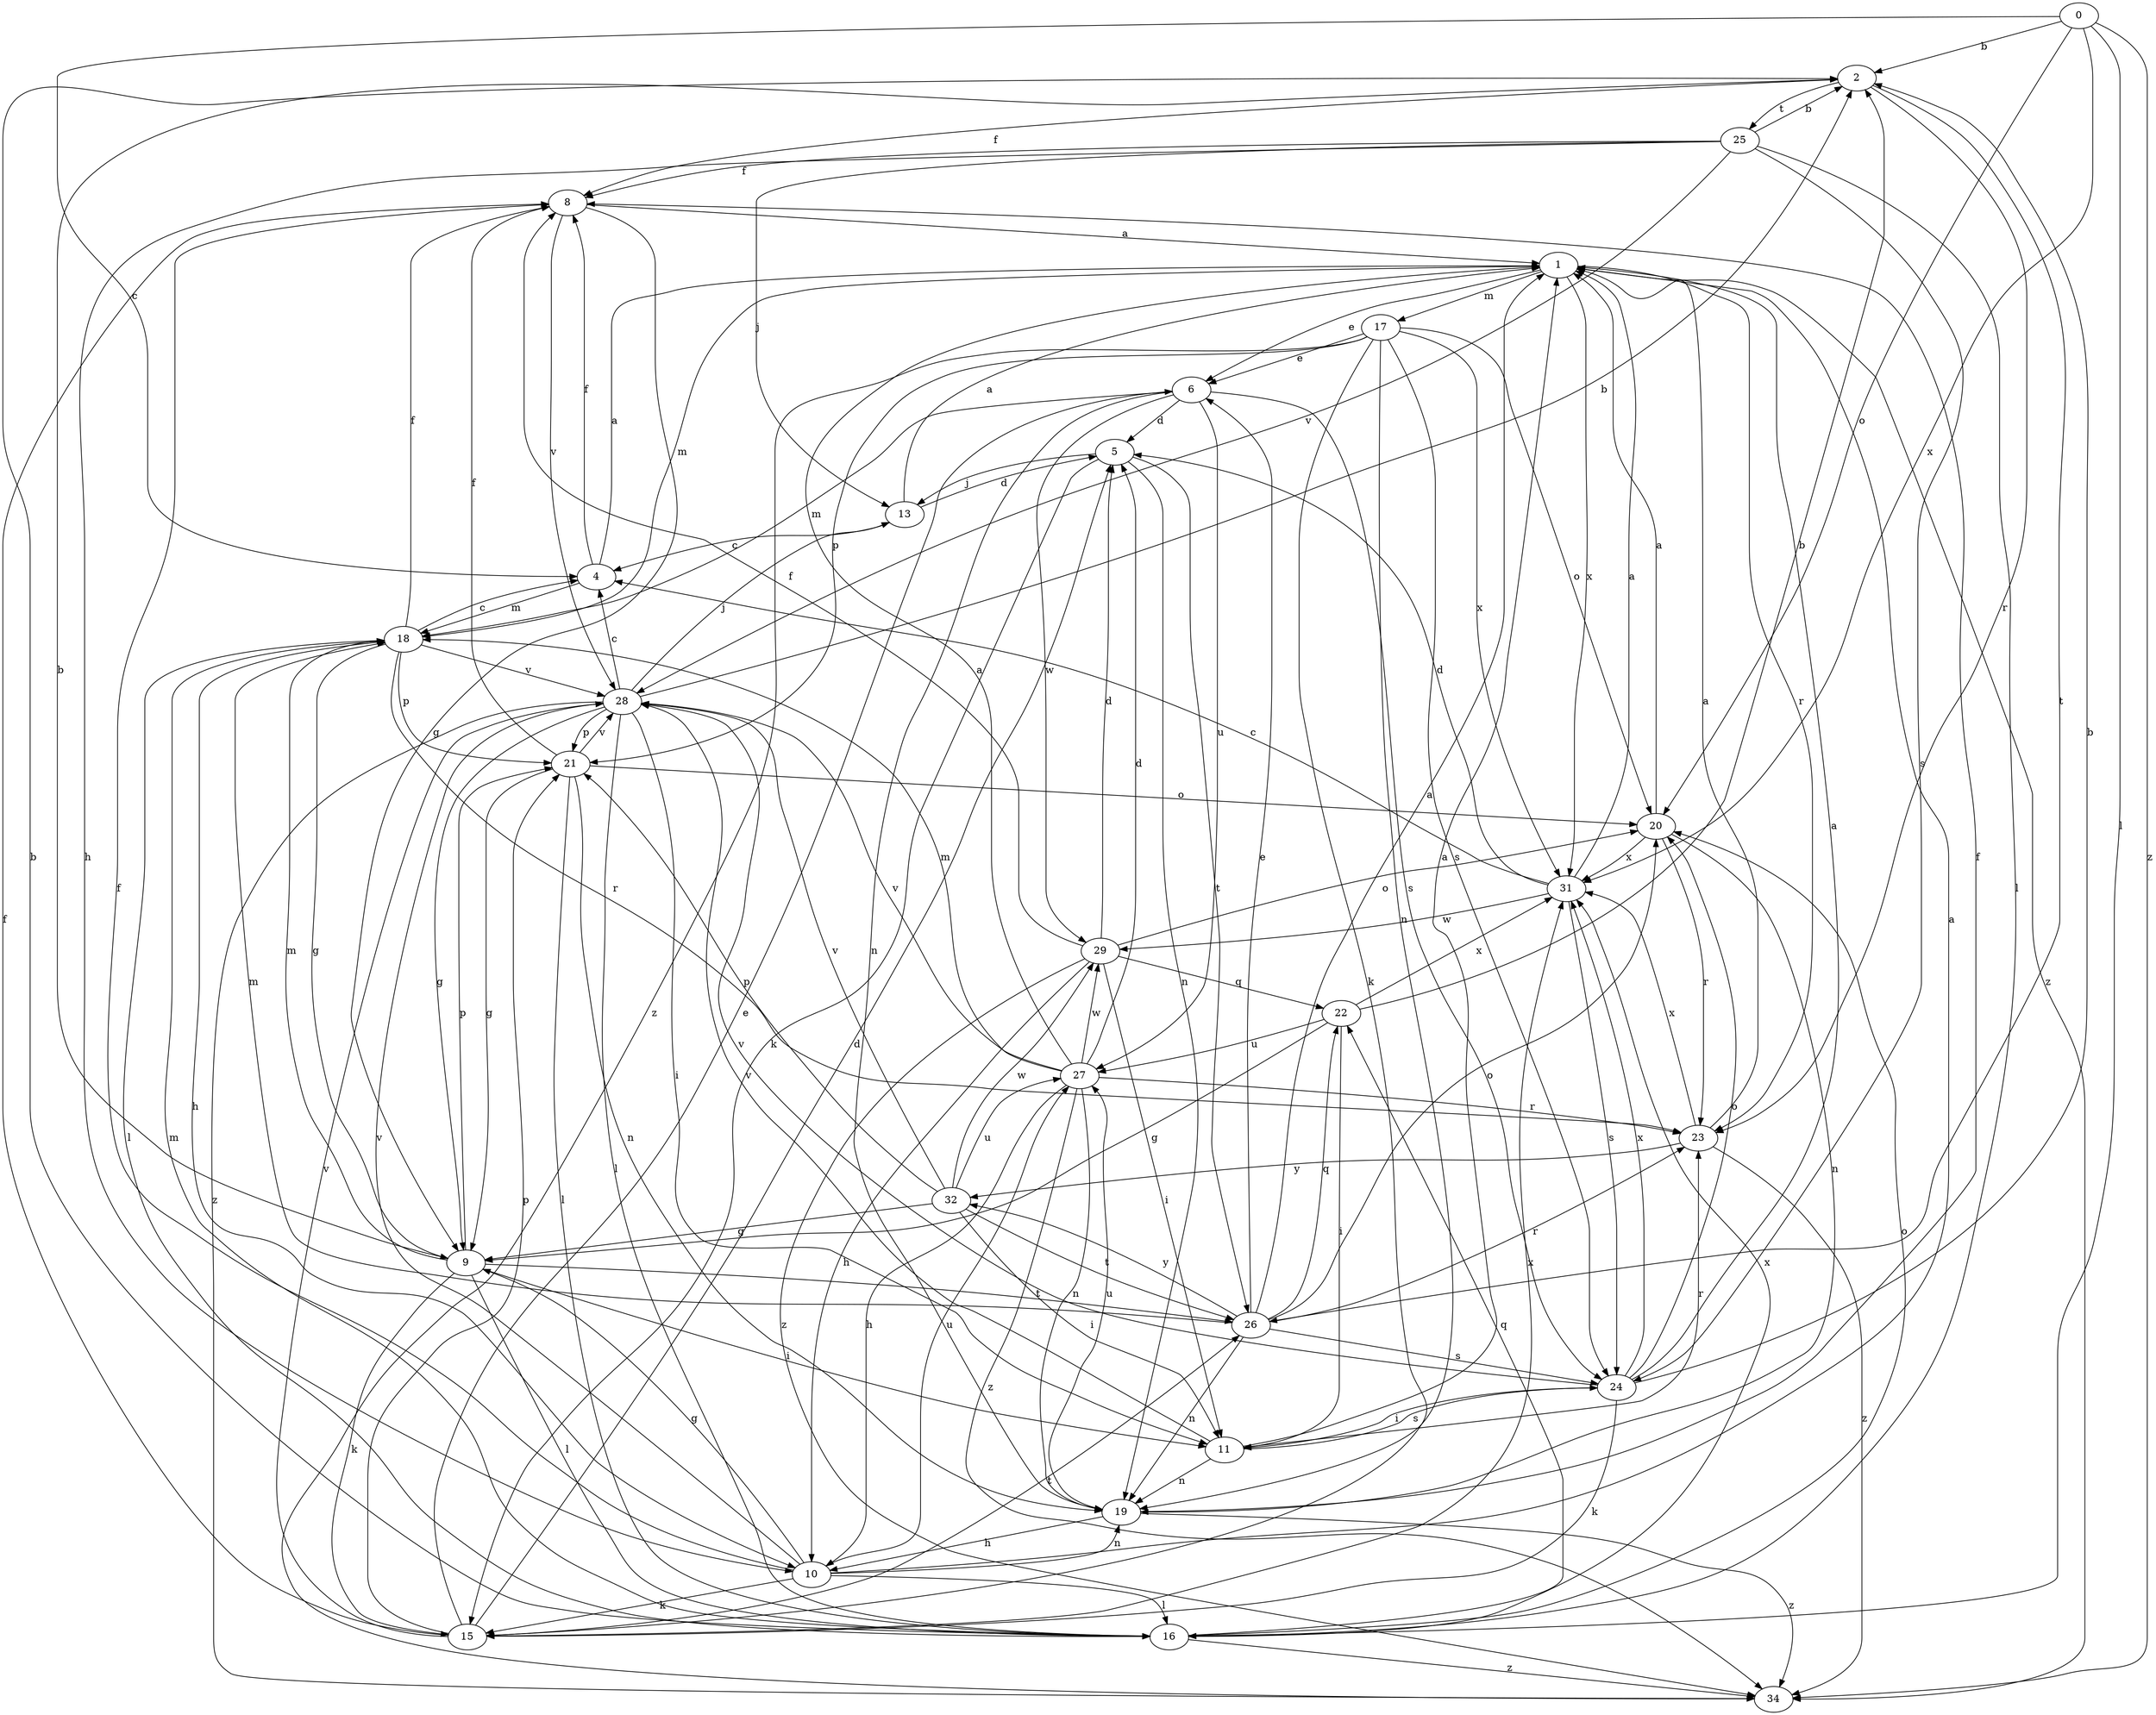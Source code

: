 strict digraph  {
0;
1;
2;
4;
5;
6;
8;
9;
10;
11;
13;
15;
16;
17;
18;
19;
20;
21;
22;
23;
24;
25;
26;
27;
28;
29;
31;
32;
34;
0 -> 2  [label=b];
0 -> 4  [label=c];
0 -> 16  [label=l];
0 -> 20  [label=o];
0 -> 31  [label=x];
0 -> 34  [label=z];
1 -> 6  [label=e];
1 -> 17  [label=m];
1 -> 18  [label=m];
1 -> 23  [label=r];
1 -> 31  [label=x];
1 -> 34  [label=z];
2 -> 8  [label=f];
2 -> 23  [label=r];
2 -> 25  [label=t];
2 -> 26  [label=t];
4 -> 1  [label=a];
4 -> 8  [label=f];
4 -> 18  [label=m];
5 -> 13  [label=j];
5 -> 15  [label=k];
5 -> 19  [label=n];
5 -> 26  [label=t];
6 -> 5  [label=d];
6 -> 18  [label=m];
6 -> 19  [label=n];
6 -> 24  [label=s];
6 -> 27  [label=u];
6 -> 29  [label=w];
8 -> 1  [label=a];
8 -> 9  [label=g];
8 -> 28  [label=v];
9 -> 2  [label=b];
9 -> 11  [label=i];
9 -> 15  [label=k];
9 -> 16  [label=l];
9 -> 18  [label=m];
9 -> 21  [label=p];
9 -> 26  [label=t];
10 -> 1  [label=a];
10 -> 8  [label=f];
10 -> 9  [label=g];
10 -> 15  [label=k];
10 -> 16  [label=l];
10 -> 19  [label=n];
10 -> 27  [label=u];
10 -> 28  [label=v];
11 -> 1  [label=a];
11 -> 19  [label=n];
11 -> 23  [label=r];
11 -> 24  [label=s];
11 -> 28  [label=v];
13 -> 1  [label=a];
13 -> 4  [label=c];
13 -> 5  [label=d];
15 -> 5  [label=d];
15 -> 6  [label=e];
15 -> 8  [label=f];
15 -> 21  [label=p];
15 -> 26  [label=t];
15 -> 28  [label=v];
15 -> 31  [label=x];
16 -> 2  [label=b];
16 -> 18  [label=m];
16 -> 20  [label=o];
16 -> 22  [label=q];
16 -> 31  [label=x];
16 -> 34  [label=z];
17 -> 6  [label=e];
17 -> 15  [label=k];
17 -> 19  [label=n];
17 -> 20  [label=o];
17 -> 21  [label=p];
17 -> 24  [label=s];
17 -> 31  [label=x];
17 -> 34  [label=z];
18 -> 4  [label=c];
18 -> 8  [label=f];
18 -> 9  [label=g];
18 -> 10  [label=h];
18 -> 16  [label=l];
18 -> 21  [label=p];
18 -> 23  [label=r];
18 -> 28  [label=v];
19 -> 8  [label=f];
19 -> 10  [label=h];
19 -> 27  [label=u];
19 -> 34  [label=z];
20 -> 1  [label=a];
20 -> 19  [label=n];
20 -> 23  [label=r];
20 -> 31  [label=x];
21 -> 8  [label=f];
21 -> 9  [label=g];
21 -> 16  [label=l];
21 -> 19  [label=n];
21 -> 20  [label=o];
21 -> 28  [label=v];
22 -> 2  [label=b];
22 -> 9  [label=g];
22 -> 11  [label=i];
22 -> 27  [label=u];
22 -> 31  [label=x];
23 -> 1  [label=a];
23 -> 31  [label=x];
23 -> 32  [label=y];
23 -> 34  [label=z];
24 -> 1  [label=a];
24 -> 2  [label=b];
24 -> 11  [label=i];
24 -> 15  [label=k];
24 -> 20  [label=o];
24 -> 28  [label=v];
24 -> 31  [label=x];
25 -> 2  [label=b];
25 -> 8  [label=f];
25 -> 10  [label=h];
25 -> 13  [label=j];
25 -> 16  [label=l];
25 -> 24  [label=s];
25 -> 28  [label=v];
26 -> 1  [label=a];
26 -> 6  [label=e];
26 -> 18  [label=m];
26 -> 19  [label=n];
26 -> 20  [label=o];
26 -> 22  [label=q];
26 -> 23  [label=r];
26 -> 24  [label=s];
26 -> 32  [label=y];
27 -> 1  [label=a];
27 -> 5  [label=d];
27 -> 10  [label=h];
27 -> 18  [label=m];
27 -> 19  [label=n];
27 -> 23  [label=r];
27 -> 28  [label=v];
27 -> 29  [label=w];
27 -> 34  [label=z];
28 -> 2  [label=b];
28 -> 4  [label=c];
28 -> 9  [label=g];
28 -> 11  [label=i];
28 -> 13  [label=j];
28 -> 16  [label=l];
28 -> 21  [label=p];
28 -> 34  [label=z];
29 -> 5  [label=d];
29 -> 8  [label=f];
29 -> 10  [label=h];
29 -> 11  [label=i];
29 -> 20  [label=o];
29 -> 22  [label=q];
29 -> 34  [label=z];
31 -> 1  [label=a];
31 -> 4  [label=c];
31 -> 5  [label=d];
31 -> 24  [label=s];
31 -> 29  [label=w];
32 -> 9  [label=g];
32 -> 11  [label=i];
32 -> 21  [label=p];
32 -> 26  [label=t];
32 -> 27  [label=u];
32 -> 28  [label=v];
32 -> 29  [label=w];
}
